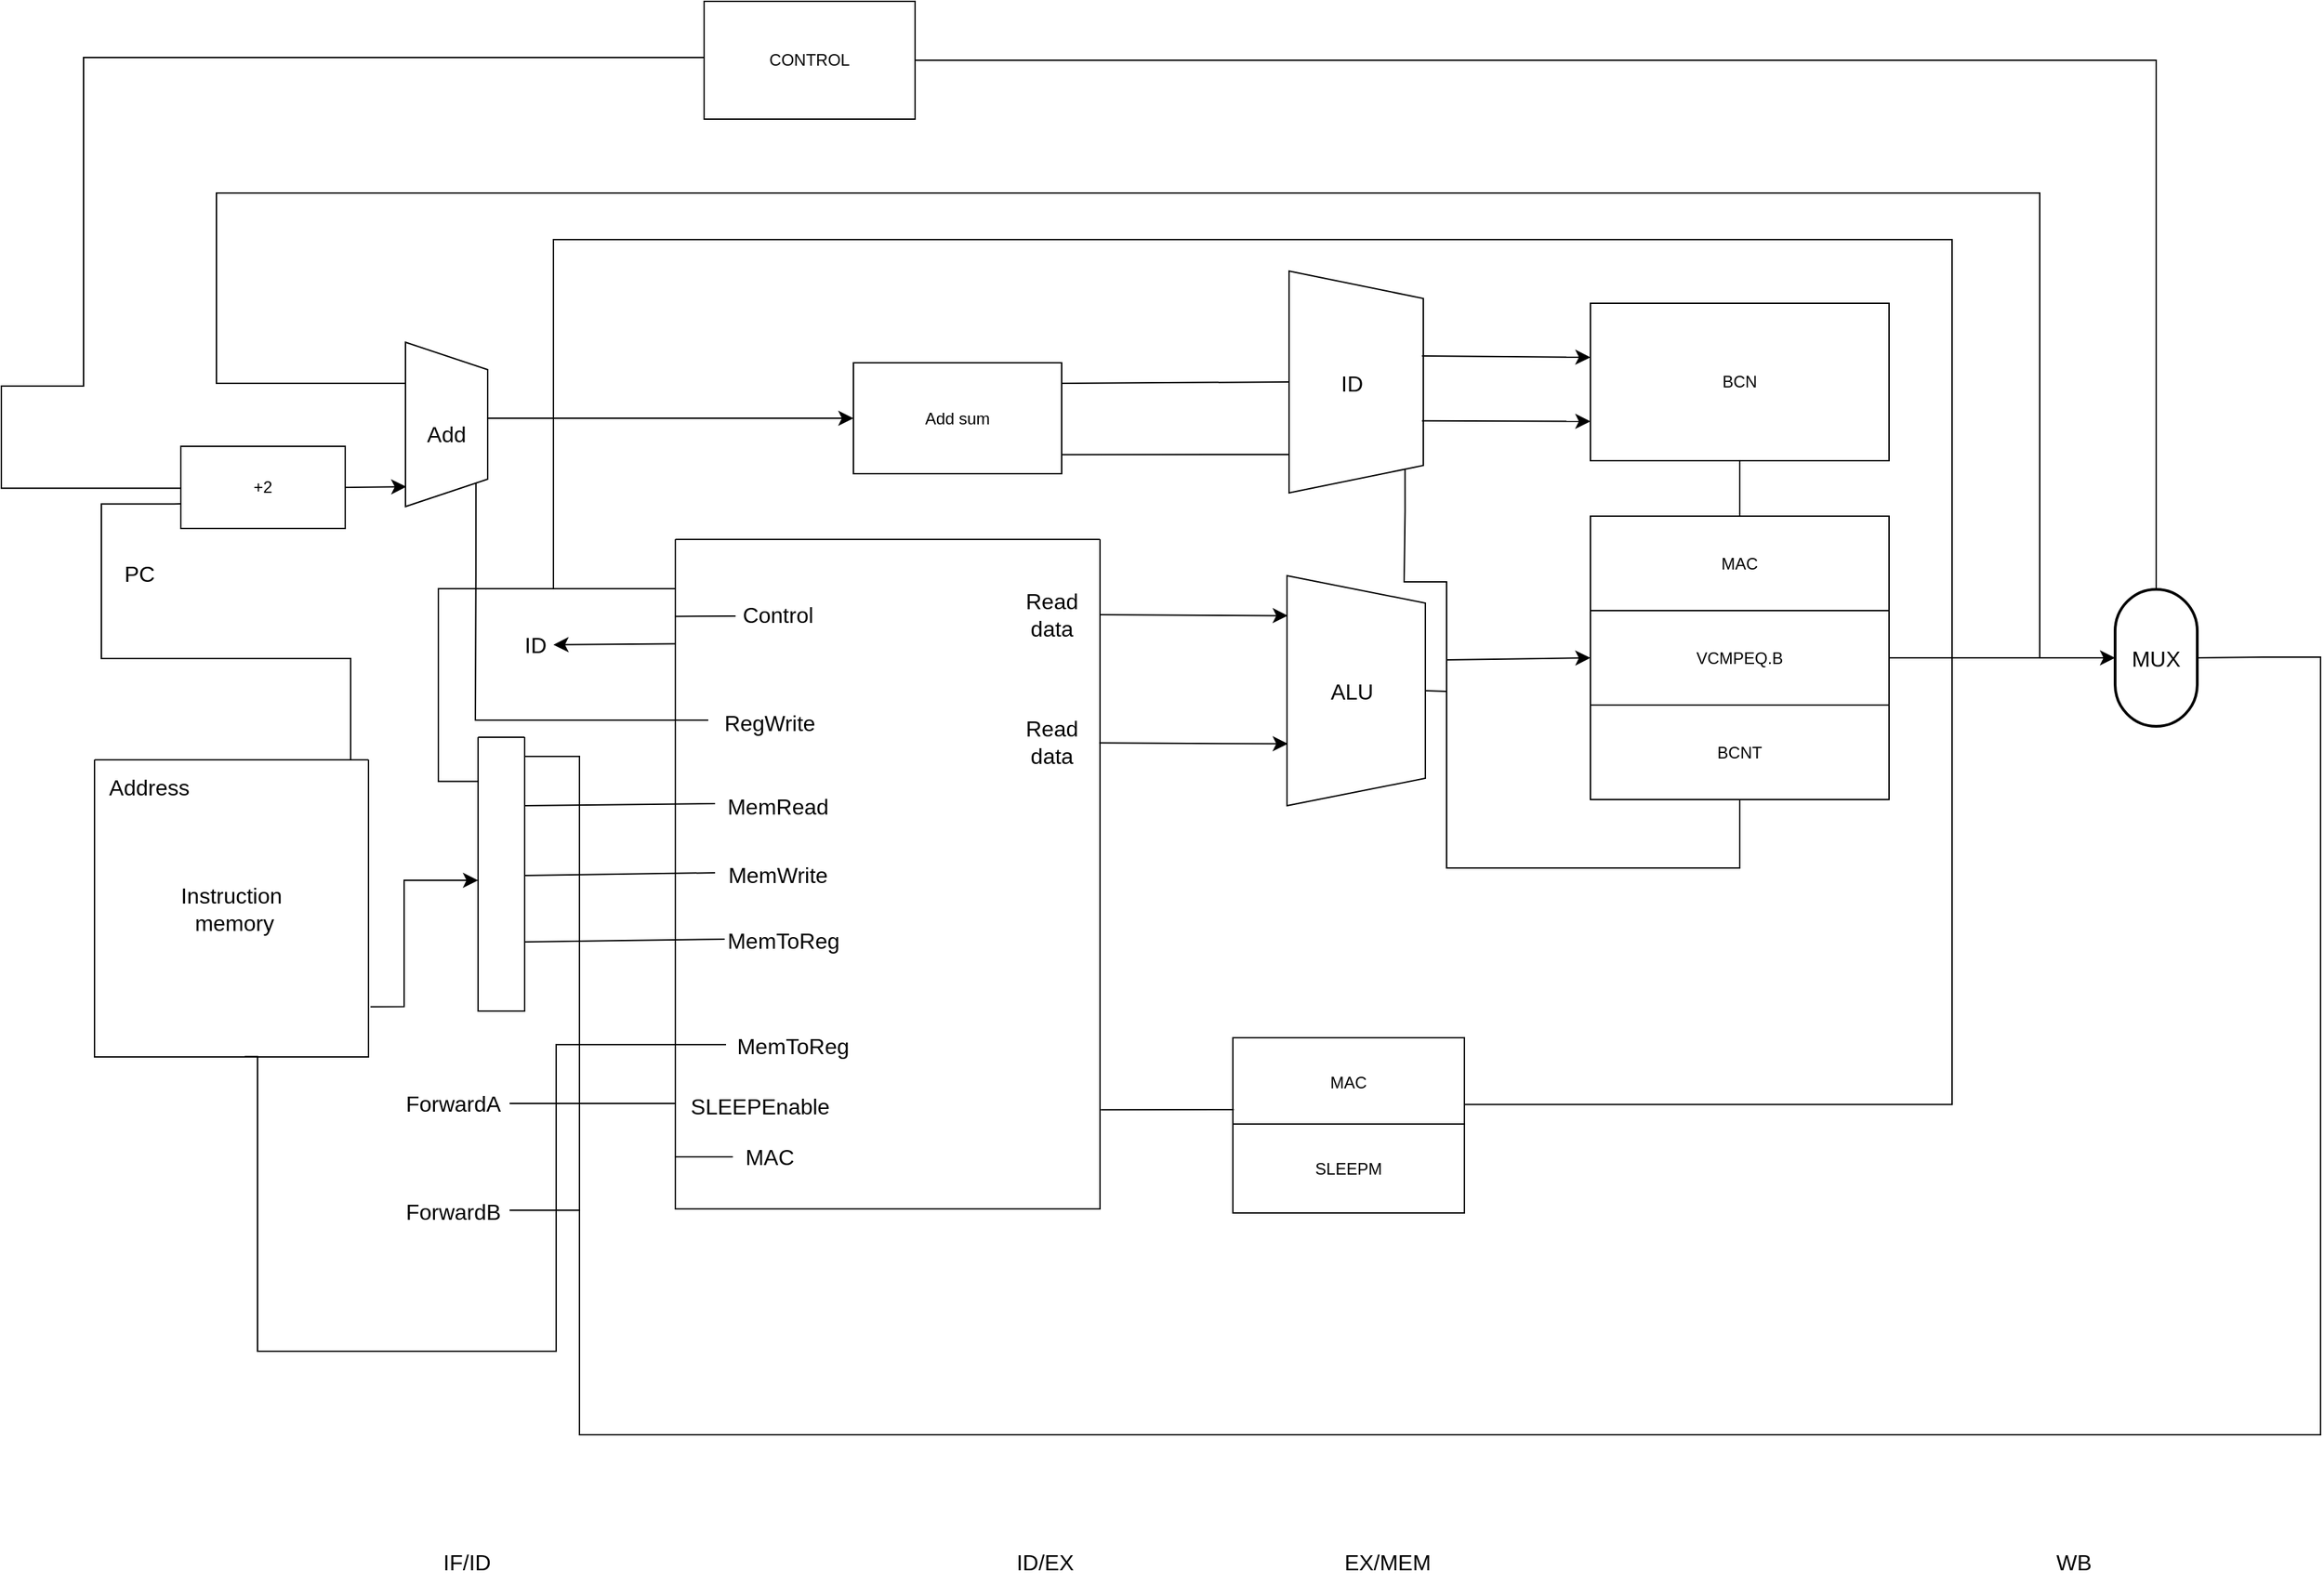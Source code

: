 <mxfile version="28.2.8">
  <diagram name="Page-1" id="KvdEYEp97jdu819t97Au">
    <mxGraphModel dx="1314" dy="897" grid="0" gridSize="10" guides="1" tooltips="1" connect="1" arrows="1" fold="1" page="0" pageScale="1" pageWidth="850" pageHeight="1100" math="0" shadow="0">
      <root>
        <mxCell id="0" />
        <mxCell id="1" parent="0" />
        <mxCell id="zggWD4W0QLflzXtuBPFj-5" value="" style="swimlane;startSize=0;" vertex="1" parent="1">
          <mxGeometry x="-298" y="173" width="310" height="489" as="geometry" />
        </mxCell>
        <mxCell id="zggWD4W0QLflzXtuBPFj-35" value="" style="endArrow=none;html=1;rounded=0;fontSize=12;startSize=8;endSize=8;curved=1;" edge="1" parent="zggWD4W0QLflzXtuBPFj-5">
          <mxGeometry width="50" height="50" relative="1" as="geometry">
            <mxPoint y="451" as="sourcePoint" />
            <mxPoint x="42" y="451" as="targetPoint" />
          </mxGeometry>
        </mxCell>
        <mxCell id="zggWD4W0QLflzXtuBPFj-34" value="" style="endArrow=none;html=1;rounded=0;fontSize=12;startSize=8;endSize=8;curved=1;" edge="1" parent="zggWD4W0QLflzXtuBPFj-5">
          <mxGeometry width="50" height="50" relative="1" as="geometry">
            <mxPoint x="-121" y="412" as="sourcePoint" />
            <mxPoint y="412" as="targetPoint" />
          </mxGeometry>
        </mxCell>
        <mxCell id="zggWD4W0QLflzXtuBPFj-41" value="Control" style="text;html=1;whiteSpace=wrap;strokeColor=none;fillColor=none;align=center;verticalAlign=middle;rounded=0;fontSize=16;" vertex="1" parent="zggWD4W0QLflzXtuBPFj-5">
          <mxGeometry x="45" y="40" width="60" height="30" as="geometry" />
        </mxCell>
        <mxCell id="zggWD4W0QLflzXtuBPFj-42" value="" style="endArrow=none;html=1;rounded=0;fontSize=12;startSize=8;endSize=8;curved=1;exitX=0;exitY=0.115;exitDx=0;exitDy=0;exitPerimeter=0;" edge="1" parent="zggWD4W0QLflzXtuBPFj-5" source="zggWD4W0QLflzXtuBPFj-5">
          <mxGeometry width="50" height="50" relative="1" as="geometry">
            <mxPoint x="40" y="227" as="sourcePoint" />
            <mxPoint x="44" y="56" as="targetPoint" />
          </mxGeometry>
        </mxCell>
        <mxCell id="zggWD4W0QLflzXtuBPFj-43" value="MAC" style="text;html=1;whiteSpace=wrap;strokeColor=none;fillColor=none;align=center;verticalAlign=middle;rounded=0;fontSize=16;" vertex="1" parent="zggWD4W0QLflzXtuBPFj-5">
          <mxGeometry x="39" y="436" width="60" height="30" as="geometry" />
        </mxCell>
        <mxCell id="zggWD4W0QLflzXtuBPFj-44" value="SLEEPEnable" style="text;html=1;whiteSpace=wrap;strokeColor=none;fillColor=none;align=center;verticalAlign=middle;rounded=0;fontSize=16;" vertex="1" parent="zggWD4W0QLflzXtuBPFj-5">
          <mxGeometry x="32" y="399" width="60" height="30" as="geometry" />
        </mxCell>
        <mxCell id="zggWD4W0QLflzXtuBPFj-45" value="MemToReg" style="text;html=1;whiteSpace=wrap;strokeColor=none;fillColor=none;align=center;verticalAlign=middle;rounded=0;fontSize=16;" vertex="1" parent="zggWD4W0QLflzXtuBPFj-5">
          <mxGeometry x="56" y="355" width="60" height="30" as="geometry" />
        </mxCell>
        <mxCell id="zggWD4W0QLflzXtuBPFj-46" value="MemToReg" style="text;html=1;whiteSpace=wrap;strokeColor=none;fillColor=none;align=center;verticalAlign=middle;rounded=0;fontSize=16;" vertex="1" parent="zggWD4W0QLflzXtuBPFj-5">
          <mxGeometry x="49" y="278" width="60" height="30" as="geometry" />
        </mxCell>
        <mxCell id="zggWD4W0QLflzXtuBPFj-47" value="MemWrite" style="text;html=1;whiteSpace=wrap;strokeColor=none;fillColor=none;align=center;verticalAlign=middle;rounded=0;fontSize=16;" vertex="1" parent="zggWD4W0QLflzXtuBPFj-5">
          <mxGeometry x="45" y="229.5" width="60" height="30" as="geometry" />
        </mxCell>
        <mxCell id="zggWD4W0QLflzXtuBPFj-48" value="MemRead" style="text;html=1;whiteSpace=wrap;strokeColor=none;fillColor=none;align=center;verticalAlign=middle;rounded=0;fontSize=16;" vertex="1" parent="zggWD4W0QLflzXtuBPFj-5">
          <mxGeometry x="45" y="180" width="60" height="30" as="geometry" />
        </mxCell>
        <mxCell id="zggWD4W0QLflzXtuBPFj-49" value="RegWrite" style="text;html=1;whiteSpace=wrap;strokeColor=none;fillColor=none;align=center;verticalAlign=middle;rounded=0;fontSize=16;" vertex="1" parent="zggWD4W0QLflzXtuBPFj-5">
          <mxGeometry x="39" y="119" width="60" height="30" as="geometry" />
        </mxCell>
        <mxCell id="zggWD4W0QLflzXtuBPFj-84" value="Read data" style="text;html=1;whiteSpace=wrap;strokeColor=none;fillColor=none;align=center;verticalAlign=middle;rounded=0;fontSize=16;" vertex="1" parent="zggWD4W0QLflzXtuBPFj-5">
          <mxGeometry x="245" y="40" width="60" height="30" as="geometry" />
        </mxCell>
        <mxCell id="zggWD4W0QLflzXtuBPFj-85" value="Read data" style="text;html=1;whiteSpace=wrap;strokeColor=none;fillColor=none;align=center;verticalAlign=middle;rounded=0;fontSize=16;" vertex="1" parent="zggWD4W0QLflzXtuBPFj-5">
          <mxGeometry x="245" y="133" width="60" height="30" as="geometry" />
        </mxCell>
        <mxCell id="zggWD4W0QLflzXtuBPFj-6" value="" style="swimlane;startSize=0;" vertex="1" parent="1">
          <mxGeometry x="-722" y="334" width="200" height="217" as="geometry" />
        </mxCell>
        <mxCell id="zggWD4W0QLflzXtuBPFj-17" value="Instruction&lt;div&gt;&amp;nbsp;memory&lt;/div&gt;" style="text;html=1;whiteSpace=wrap;strokeColor=none;fillColor=none;align=center;verticalAlign=middle;rounded=0;fontSize=16;" vertex="1" parent="zggWD4W0QLflzXtuBPFj-6">
          <mxGeometry x="53" y="93.5" width="94" height="30" as="geometry" />
        </mxCell>
        <mxCell id="zggWD4W0QLflzXtuBPFj-83" value="Address" style="text;html=1;whiteSpace=wrap;strokeColor=none;fillColor=none;align=center;verticalAlign=middle;rounded=0;fontSize=16;" vertex="1" parent="zggWD4W0QLflzXtuBPFj-6">
          <mxGeometry x="10" y="5" width="60" height="30" as="geometry" />
        </mxCell>
        <mxCell id="zggWD4W0QLflzXtuBPFj-7" value="" style="endArrow=classic;html=1;rounded=0;fontSize=12;startSize=8;endSize=8;curved=1;entryX=0.731;entryY=0.994;entryDx=0;entryDy=0;entryPerimeter=0;exitX=0.998;exitY=0.304;exitDx=0;exitDy=0;exitPerimeter=0;" edge="1" parent="1" source="zggWD4W0QLflzXtuBPFj-5" target="zggWD4W0QLflzXtuBPFj-52">
          <mxGeometry width="50" height="50" relative="1" as="geometry">
            <mxPoint x="11" y="321" as="sourcePoint" />
            <mxPoint x="145.23" y="322.82" as="targetPoint" />
          </mxGeometry>
        </mxCell>
        <mxCell id="zggWD4W0QLflzXtuBPFj-8" value="" style="endArrow=classic;html=1;rounded=0;fontSize=12;startSize=8;endSize=8;curved=1;entryX=0.174;entryY=0.994;entryDx=0;entryDy=0;entryPerimeter=0;exitX=0.998;exitY=0.304;exitDx=0;exitDy=0;exitPerimeter=0;" edge="1" parent="1" target="zggWD4W0QLflzXtuBPFj-52">
          <mxGeometry width="50" height="50" relative="1" as="geometry">
            <mxPoint x="12" y="228" as="sourcePoint" />
            <mxPoint x="146" y="229" as="targetPoint" />
          </mxGeometry>
        </mxCell>
        <mxCell id="zggWD4W0QLflzXtuBPFj-9" value="Add sum" style="rounded=0;whiteSpace=wrap;html=1;" vertex="1" parent="1">
          <mxGeometry x="-168" y="44" width="152" height="81" as="geometry" />
        </mxCell>
        <mxCell id="zggWD4W0QLflzXtuBPFj-10" value="" style="endArrow=none;html=1;rounded=0;fontSize=12;startSize=8;endSize=8;curved=1;entryX=0.827;entryY=1.004;entryDx=0;entryDy=0;entryPerimeter=0;exitX=1.003;exitY=0.864;exitDx=0;exitDy=0;exitPerimeter=0;" edge="1" parent="1" target="zggWD4W0QLflzXtuBPFj-51">
          <mxGeometry width="50" height="50" relative="1" as="geometry">
            <mxPoint x="-16.004" y="111.104" as="sourcePoint" />
            <mxPoint x="72.9" y="110" as="targetPoint" />
          </mxGeometry>
        </mxCell>
        <mxCell id="zggWD4W0QLflzXtuBPFj-11" value="" style="endArrow=none;html=1;rounded=0;fontSize=12;startSize=8;endSize=8;curved=1;entryX=0.5;entryY=1;entryDx=0;entryDy=0;exitX=1.003;exitY=0.864;exitDx=0;exitDy=0;exitPerimeter=0;" edge="1" parent="1" target="zggWD4W0QLflzXtuBPFj-51">
          <mxGeometry width="50" height="50" relative="1" as="geometry">
            <mxPoint x="-16" y="59" as="sourcePoint" />
            <mxPoint x="73" y="58" as="targetPoint" />
          </mxGeometry>
        </mxCell>
        <mxCell id="zggWD4W0QLflzXtuBPFj-12" value="" style="swimlane;startSize=0;" vertex="1" parent="1">
          <mxGeometry x="-442" y="317.5" width="34" height="200" as="geometry" />
        </mxCell>
        <mxCell id="zggWD4W0QLflzXtuBPFj-13" value="" style="endArrow=none;html=1;rounded=0;fontSize=12;startSize=8;endSize=8;curved=1;exitX=1;exitY=0.25;exitDx=0;exitDy=0;" edge="1" parent="1" source="zggWD4W0QLflzXtuBPFj-12">
          <mxGeometry width="50" height="50" relative="1" as="geometry">
            <mxPoint x="-371" y="370" as="sourcePoint" />
            <mxPoint x="-269" y="366" as="targetPoint" />
          </mxGeometry>
        </mxCell>
        <mxCell id="zggWD4W0QLflzXtuBPFj-14" value="" style="endArrow=none;html=1;rounded=0;fontSize=12;startSize=8;endSize=8;curved=1;exitX=1;exitY=0.25;exitDx=0;exitDy=0;" edge="1" parent="1">
          <mxGeometry width="50" height="50" relative="1" as="geometry">
            <mxPoint x="-408" y="418.5" as="sourcePoint" />
            <mxPoint x="-269" y="416.5" as="targetPoint" />
          </mxGeometry>
        </mxCell>
        <mxCell id="zggWD4W0QLflzXtuBPFj-15" value="" style="endArrow=none;html=1;rounded=0;fontSize=12;startSize=8;endSize=8;curved=1;exitX=1;exitY=0.25;exitDx=0;exitDy=0;" edge="1" parent="1">
          <mxGeometry width="50" height="50" relative="1" as="geometry">
            <mxPoint x="-408" y="467" as="sourcePoint" />
            <mxPoint x="-262" y="465" as="targetPoint" />
          </mxGeometry>
        </mxCell>
        <mxCell id="zggWD4W0QLflzXtuBPFj-16" value="" style="endArrow=classic;html=1;rounded=0;fontSize=12;startSize=8;endSize=8;edgeStyle=orthogonalEdgeStyle;exitX=1.007;exitY=0.831;exitDx=0;exitDy=0;exitPerimeter=0;" edge="1" parent="1" source="zggWD4W0QLflzXtuBPFj-6" target="zggWD4W0QLflzXtuBPFj-12">
          <mxGeometry width="50" height="50" relative="1" as="geometry">
            <mxPoint x="-513" y="514" as="sourcePoint" />
            <mxPoint x="-452" y="464" as="targetPoint" />
            <Array as="points">
              <mxPoint x="-496" y="514" />
              <mxPoint x="-496" y="422" />
            </Array>
          </mxGeometry>
        </mxCell>
        <mxCell id="zggWD4W0QLflzXtuBPFj-18" style="edgeStyle=none;curved=1;rounded=0;orthogonalLoop=1;jettySize=auto;html=1;entryX=0.5;entryY=0;entryDx=0;entryDy=0;fontSize=12;startSize=8;endSize=8;" edge="1" parent="1" source="zggWD4W0QLflzXtuBPFj-6" target="zggWD4W0QLflzXtuBPFj-6">
          <mxGeometry relative="1" as="geometry" />
        </mxCell>
        <mxCell id="zggWD4W0QLflzXtuBPFj-19" value="+2" style="rounded=0;whiteSpace=wrap;html=1;" vertex="1" parent="1">
          <mxGeometry x="-659" y="105" width="120" height="60" as="geometry" />
        </mxCell>
        <mxCell id="zggWD4W0QLflzXtuBPFj-20" value="" style="endArrow=none;html=1;rounded=0;fontSize=12;startSize=8;endSize=8;edgeStyle=orthogonalEdgeStyle;exitX=0.891;exitY=0;exitDx=0;exitDy=0;exitPerimeter=0;entryX=-0.001;entryY=0.701;entryDx=0;entryDy=0;entryPerimeter=0;" edge="1" parent="1" source="zggWD4W0QLflzXtuBPFj-6" target="zggWD4W0QLflzXtuBPFj-19">
          <mxGeometry width="50" height="50" relative="1" as="geometry">
            <mxPoint x="-535" y="281" as="sourcePoint" />
            <mxPoint x="-683" y="148" as="targetPoint" />
            <Array as="points">
              <mxPoint x="-535" y="260" />
              <mxPoint x="-717" y="260" />
              <mxPoint x="-717" y="147" />
            </Array>
          </mxGeometry>
        </mxCell>
        <mxCell id="zggWD4W0QLflzXtuBPFj-21" value="PC" style="text;html=1;whiteSpace=wrap;strokeColor=none;fillColor=none;align=center;verticalAlign=middle;rounded=0;fontSize=16;" vertex="1" parent="1">
          <mxGeometry x="-719" y="183" width="60" height="30" as="geometry" />
        </mxCell>
        <mxCell id="zggWD4W0QLflzXtuBPFj-22" value="" style="shape=trapezoid;perimeter=trapezoidPerimeter;whiteSpace=wrap;html=1;fixedSize=1;rotation=90;" vertex="1" parent="1">
          <mxGeometry x="-525" y="59" width="120" height="60" as="geometry" />
        </mxCell>
        <mxCell id="zggWD4W0QLflzXtuBPFj-23" value="" style="endArrow=none;html=1;rounded=0;fontSize=12;startSize=8;endSize=8;edgeStyle=orthogonalEdgeStyle;exitX=1;exitY=0;exitDx=0;exitDy=0;" edge="1" parent="1" source="zggWD4W0QLflzXtuBPFj-22">
          <mxGeometry width="50" height="50" relative="1" as="geometry">
            <mxPoint x="-446" y="184" as="sourcePoint" />
            <mxPoint x="-274" y="305" as="targetPoint" />
            <Array as="points">
              <mxPoint x="-444" y="198" />
              <mxPoint x="-444" y="305" />
              <mxPoint x="-276" y="305" />
            </Array>
          </mxGeometry>
        </mxCell>
        <mxCell id="zggWD4W0QLflzXtuBPFj-24" value="" style="endArrow=classic;html=1;rounded=0;fontSize=12;startSize=8;endSize=8;curved=1;exitX=-0.001;exitY=0.156;exitDx=0;exitDy=0;exitPerimeter=0;" edge="1" parent="1" source="zggWD4W0QLflzXtuBPFj-5">
          <mxGeometry width="50" height="50" relative="1" as="geometry">
            <mxPoint x="-490" y="357" as="sourcePoint" />
            <mxPoint x="-387" y="250" as="targetPoint" />
          </mxGeometry>
        </mxCell>
        <mxCell id="zggWD4W0QLflzXtuBPFj-25" value="ID" style="text;html=1;whiteSpace=wrap;strokeColor=none;fillColor=none;align=center;verticalAlign=middle;rounded=0;fontSize=16;" vertex="1" parent="1">
          <mxGeometry x="-430" y="235" width="60" height="30" as="geometry" />
        </mxCell>
        <mxCell id="zggWD4W0QLflzXtuBPFj-27" value="" style="endArrow=classic;html=1;rounded=0;fontSize=12;startSize=8;endSize=8;curved=1;entryX=0;entryY=0.5;entryDx=0;entryDy=0;exitX=0.463;exitY=0.007;exitDx=0;exitDy=0;exitPerimeter=0;" edge="1" parent="1" source="zggWD4W0QLflzXtuBPFj-22" target="zggWD4W0QLflzXtuBPFj-9">
          <mxGeometry width="50" height="50" relative="1" as="geometry">
            <mxPoint x="-202" y="221" as="sourcePoint" />
            <mxPoint x="-152" y="171" as="targetPoint" />
          </mxGeometry>
        </mxCell>
        <mxCell id="zggWD4W0QLflzXtuBPFj-28" value="" style="endArrow=none;html=1;rounded=0;fontSize=12;startSize=8;endSize=8;edgeStyle=orthogonalEdgeStyle;exitX=-0.015;exitY=0.161;exitDx=0;exitDy=0;exitPerimeter=0;" edge="1" parent="1" source="zggWD4W0QLflzXtuBPFj-12">
          <mxGeometry width="50" height="50" relative="1" as="geometry">
            <mxPoint x="-479" y="349" as="sourcePoint" />
            <mxPoint x="-298" y="209" as="targetPoint" />
            <Array as="points">
              <mxPoint x="-471" y="350" />
              <mxPoint x="-471" y="209" />
            </Array>
          </mxGeometry>
        </mxCell>
        <mxCell id="zggWD4W0QLflzXtuBPFj-29" value="" style="endArrow=classic;html=1;rounded=0;fontSize=12;startSize=8;endSize=8;curved=1;exitX=1;exitY=0.5;exitDx=0;exitDy=0;entryX=0.879;entryY=0.99;entryDx=0;entryDy=0;entryPerimeter=0;" edge="1" parent="1" source="zggWD4W0QLflzXtuBPFj-19" target="zggWD4W0QLflzXtuBPFj-22">
          <mxGeometry width="50" height="50" relative="1" as="geometry">
            <mxPoint x="-602" y="346" as="sourcePoint" />
            <mxPoint x="-552" y="296" as="targetPoint" />
          </mxGeometry>
        </mxCell>
        <mxCell id="zggWD4W0QLflzXtuBPFj-30" value="" style="endArrow=none;html=1;rounded=0;fontSize=12;startSize=8;endSize=8;edgeStyle=orthogonalEdgeStyle;exitX=0.996;exitY=0.07;exitDx=0;exitDy=0;exitPerimeter=0;entryX=0.5;entryY=0;entryDx=0;entryDy=0;entryPerimeter=0;" edge="1" parent="1" source="zggWD4W0QLflzXtuBPFj-12" target="zggWD4W0QLflzXtuBPFj-73">
          <mxGeometry width="50" height="50" relative="1" as="geometry">
            <mxPoint x="-334" y="329" as="sourcePoint" />
            <mxPoint x="866" y="255" as="targetPoint" />
            <Array as="points">
              <mxPoint x="-368" y="332" />
              <mxPoint x="-368" y="827" />
              <mxPoint x="903" y="827" />
              <mxPoint x="903" y="259" />
              <mxPoint x="866" y="259" />
            </Array>
          </mxGeometry>
        </mxCell>
        <mxCell id="zggWD4W0QLflzXtuBPFj-33" value="" style="endArrow=none;html=1;rounded=0;fontSize=12;startSize=8;endSize=8;edgeStyle=orthogonalEdgeStyle;entryX=0.548;entryY=0.999;entryDx=0;entryDy=0;entryPerimeter=0;" edge="1" parent="1" target="zggWD4W0QLflzXtuBPFj-6">
          <mxGeometry width="50" height="50" relative="1" as="geometry">
            <mxPoint x="-261" y="542" as="sourcePoint" />
            <mxPoint x="-521" y="586" as="targetPoint" />
            <Array as="points">
              <mxPoint x="-261" y="542" />
              <mxPoint x="-385" y="542" />
              <mxPoint x="-385" y="766" />
              <mxPoint x="-603" y="766" />
            </Array>
          </mxGeometry>
        </mxCell>
        <mxCell id="zggWD4W0QLflzXtuBPFj-37" value="ForwardA" style="text;html=1;whiteSpace=wrap;strokeColor=none;fillColor=none;align=center;verticalAlign=middle;rounded=0;fontSize=16;" vertex="1" parent="1">
          <mxGeometry x="-490" y="570" width="60" height="30" as="geometry" />
        </mxCell>
        <mxCell id="zggWD4W0QLflzXtuBPFj-39" value="ForwardB" style="text;html=1;whiteSpace=wrap;strokeColor=none;fillColor=none;align=center;verticalAlign=middle;rounded=0;fontSize=16;" vertex="1" parent="1">
          <mxGeometry x="-490" y="649" width="60" height="30" as="geometry" />
        </mxCell>
        <mxCell id="zggWD4W0QLflzXtuBPFj-40" value="" style="endArrow=none;html=1;rounded=0;fontSize=12;startSize=8;endSize=8;curved=1;" edge="1" parent="1">
          <mxGeometry width="50" height="50" relative="1" as="geometry">
            <mxPoint x="-419" y="663" as="sourcePoint" />
            <mxPoint x="-368" y="663" as="targetPoint" />
          </mxGeometry>
        </mxCell>
        <mxCell id="zggWD4W0QLflzXtuBPFj-51" value="" style="shape=trapezoid;perimeter=trapezoidPerimeter;whiteSpace=wrap;html=1;fixedSize=1;rotation=90;" vertex="1" parent="1">
          <mxGeometry x="118" y="9" width="162" height="98" as="geometry" />
        </mxCell>
        <mxCell id="zggWD4W0QLflzXtuBPFj-52" value="" style="shape=trapezoid;perimeter=trapezoidPerimeter;whiteSpace=wrap;html=1;fixedSize=1;rotation=90;" vertex="1" parent="1">
          <mxGeometry x="115" y="233" width="168" height="101" as="geometry" />
        </mxCell>
        <mxCell id="zggWD4W0QLflzXtuBPFj-55" value="BCN" style="rounded=0;whiteSpace=wrap;html=1;" vertex="1" parent="1">
          <mxGeometry x="370" y="0.5" width="218" height="115" as="geometry" />
        </mxCell>
        <mxCell id="zggWD4W0QLflzXtuBPFj-57" value="" style="endArrow=classic;html=1;rounded=0;fontSize=12;startSize=8;endSize=8;curved=1;exitX=0.675;exitY=0.01;exitDx=0;exitDy=0;exitPerimeter=0;entryX=0;entryY=0.75;entryDx=0;entryDy=0;" edge="1" parent="1" source="zggWD4W0QLflzXtuBPFj-51" target="zggWD4W0QLflzXtuBPFj-55">
          <mxGeometry width="50" height="50" relative="1" as="geometry">
            <mxPoint x="298" y="238" as="sourcePoint" />
            <mxPoint x="348" y="188" as="targetPoint" />
          </mxGeometry>
        </mxCell>
        <mxCell id="zggWD4W0QLflzXtuBPFj-58" value="" style="endArrow=classic;html=1;rounded=0;fontSize=12;startSize=8;endSize=8;curved=1;exitX=0.675;exitY=0.01;exitDx=0;exitDy=0;exitPerimeter=0;entryX=0;entryY=0.75;entryDx=0;entryDy=0;" edge="1" parent="1">
          <mxGeometry width="50" height="50" relative="1" as="geometry">
            <mxPoint x="247" y="39" as="sourcePoint" />
            <mxPoint x="370" y="40" as="targetPoint" />
          </mxGeometry>
        </mxCell>
        <mxCell id="zggWD4W0QLflzXtuBPFj-60" value="MAC" style="rounded=0;whiteSpace=wrap;html=1;" vertex="1" parent="1">
          <mxGeometry x="370" y="156" width="218" height="69" as="geometry" />
        </mxCell>
        <mxCell id="zggWD4W0QLflzXtuBPFj-61" value="VCMPEQ.B" style="rounded=0;whiteSpace=wrap;html=1;" vertex="1" parent="1">
          <mxGeometry x="370" y="225" width="218" height="69" as="geometry" />
        </mxCell>
        <mxCell id="zggWD4W0QLflzXtuBPFj-62" value="BCNT" style="rounded=0;whiteSpace=wrap;html=1;" vertex="1" parent="1">
          <mxGeometry x="370" y="294" width="218" height="69" as="geometry" />
        </mxCell>
        <mxCell id="zggWD4W0QLflzXtuBPFj-63" value="" style="endArrow=none;html=1;rounded=0;fontSize=12;startSize=8;endSize=8;edgeStyle=orthogonalEdgeStyle;exitX=0.893;exitY=0.136;exitDx=0;exitDy=0;exitPerimeter=0;entryX=0.5;entryY=1;entryDx=0;entryDy=0;" edge="1" parent="1" source="zggWD4W0QLflzXtuBPFj-51" target="zggWD4W0QLflzXtuBPFj-62">
          <mxGeometry width="50" height="50" relative="1" as="geometry">
            <mxPoint x="228" y="141" as="sourcePoint" />
            <mxPoint x="444" y="422" as="targetPoint" />
            <Array as="points">
              <mxPoint x="235" y="152" />
              <mxPoint x="234" y="152" />
              <mxPoint x="234" y="204" />
              <mxPoint x="265" y="204" />
              <mxPoint x="265" y="413" />
              <mxPoint x="479" y="413" />
            </Array>
          </mxGeometry>
        </mxCell>
        <mxCell id="zggWD4W0QLflzXtuBPFj-65" value="" style="endArrow=none;html=1;rounded=0;fontSize=12;startSize=8;endSize=8;curved=1;exitX=0.5;exitY=0;exitDx=0;exitDy=0;" edge="1" parent="1" source="zggWD4W0QLflzXtuBPFj-52">
          <mxGeometry width="50" height="50" relative="1" as="geometry">
            <mxPoint x="243" y="369" as="sourcePoint" />
            <mxPoint x="265" y="284" as="targetPoint" />
          </mxGeometry>
        </mxCell>
        <mxCell id="zggWD4W0QLflzXtuBPFj-66" value="" style="endArrow=classic;html=1;rounded=0;fontSize=12;startSize=8;endSize=8;curved=1;entryX=0;entryY=0.5;entryDx=0;entryDy=0;" edge="1" parent="1" target="zggWD4W0QLflzXtuBPFj-61">
          <mxGeometry width="50" height="50" relative="1" as="geometry">
            <mxPoint x="265" y="261" as="sourcePoint" />
            <mxPoint x="281" y="270" as="targetPoint" />
          </mxGeometry>
        </mxCell>
        <mxCell id="zggWD4W0QLflzXtuBPFj-67" value="MAC" style="rounded=0;whiteSpace=wrap;html=1;" vertex="1" parent="1">
          <mxGeometry x="109" y="537" width="169" height="65" as="geometry" />
        </mxCell>
        <mxCell id="zggWD4W0QLflzXtuBPFj-68" value="SLEEPM" style="rounded=0;whiteSpace=wrap;html=1;" vertex="1" parent="1">
          <mxGeometry x="109" y="600" width="169" height="65" as="geometry" />
        </mxCell>
        <mxCell id="zggWD4W0QLflzXtuBPFj-69" value="" style="endArrow=none;html=1;rounded=0;fontSize=12;startSize=8;endSize=8;curved=1;exitX=1.002;exitY=0.852;exitDx=0;exitDy=0;exitPerimeter=0;entryX=0.004;entryY=0.808;entryDx=0;entryDy=0;entryPerimeter=0;" edge="1" parent="1" source="zggWD4W0QLflzXtuBPFj-5" target="zggWD4W0QLflzXtuBPFj-67">
          <mxGeometry width="50" height="50" relative="1" as="geometry">
            <mxPoint x="251" y="485" as="sourcePoint" />
            <mxPoint x="108" y="590" as="targetPoint" />
          </mxGeometry>
        </mxCell>
        <mxCell id="zggWD4W0QLflzXtuBPFj-71" value="" style="endArrow=classic;html=1;rounded=0;fontSize=12;startSize=8;endSize=8;curved=1;exitX=1;exitY=0.5;exitDx=0;exitDy=0;entryX=0.5;entryY=1;entryDx=0;entryDy=0;entryPerimeter=0;" edge="1" parent="1" source="zggWD4W0QLflzXtuBPFj-61" target="zggWD4W0QLflzXtuBPFj-73">
          <mxGeometry width="50" height="50" relative="1" as="geometry">
            <mxPoint x="386" y="289" as="sourcePoint" />
            <mxPoint x="702" y="259.5" as="targetPoint" />
          </mxGeometry>
        </mxCell>
        <mxCell id="zggWD4W0QLflzXtuBPFj-72" value="" style="endArrow=none;html=1;rounded=0;fontSize=12;startSize=8;endSize=8;curved=1;entryX=0.5;entryY=1;entryDx=0;entryDy=0;exitX=0.5;exitY=0;exitDx=0;exitDy=0;" edge="1" parent="1" source="zggWD4W0QLflzXtuBPFj-60" target="zggWD4W0QLflzXtuBPFj-55">
          <mxGeometry width="50" height="50" relative="1" as="geometry">
            <mxPoint x="328" y="306" as="sourcePoint" />
            <mxPoint x="378" y="256" as="targetPoint" />
          </mxGeometry>
        </mxCell>
        <mxCell id="zggWD4W0QLflzXtuBPFj-73" value="" style="strokeWidth=2;html=1;shape=mxgraph.flowchart.terminator;whiteSpace=wrap;rotation=90;" vertex="1" parent="1">
          <mxGeometry x="733" y="229.5" width="100" height="60" as="geometry" />
        </mxCell>
        <mxCell id="zggWD4W0QLflzXtuBPFj-75" value="CONTROL" style="rounded=0;whiteSpace=wrap;html=1;" vertex="1" parent="1">
          <mxGeometry x="-277" y="-220" width="154" height="86" as="geometry" />
        </mxCell>
        <mxCell id="zggWD4W0QLflzXtuBPFj-76" value="" style="endArrow=none;html=1;rounded=0;fontSize=12;startSize=8;endSize=8;edgeStyle=orthogonalEdgeStyle;entryX=-0.001;entryY=0.36;entryDx=0;entryDy=0;entryPerimeter=0;exitX=0;exitY=0.372;exitDx=0;exitDy=0;exitPerimeter=0;" edge="1" parent="1">
          <mxGeometry width="50" height="50" relative="1" as="geometry">
            <mxPoint x="-277.0" y="-178.998" as="sourcePoint" />
            <mxPoint x="-659.12" y="135.61" as="targetPoint" />
            <Array as="points">
              <mxPoint x="-730" y="-178.99" />
              <mxPoint x="-730" y="61.01" />
              <mxPoint x="-790" y="61.01" />
              <mxPoint x="-790" y="136.01" />
            </Array>
          </mxGeometry>
        </mxCell>
        <mxCell id="zggWD4W0QLflzXtuBPFj-77" value="" style="endArrow=none;html=1;rounded=0;fontSize=12;startSize=8;endSize=8;edgeStyle=orthogonalEdgeStyle;exitX=1;exitY=0.5;exitDx=0;exitDy=0;entryX=0;entryY=0.5;entryDx=0;entryDy=0;entryPerimeter=0;" edge="1" parent="1" source="zggWD4W0QLflzXtuBPFj-75" target="zggWD4W0QLflzXtuBPFj-73">
          <mxGeometry width="50" height="50" relative="1" as="geometry">
            <mxPoint x="-21" y="60" as="sourcePoint" />
            <mxPoint x="745" y="126" as="targetPoint" />
          </mxGeometry>
        </mxCell>
        <mxCell id="zggWD4W0QLflzXtuBPFj-78" value="" style="endArrow=none;html=1;rounded=0;fontSize=12;startSize=8;endSize=8;edgeStyle=orthogonalEdgeStyle;entryX=0.25;entryY=1;entryDx=0;entryDy=0;" edge="1" parent="1" target="zggWD4W0QLflzXtuBPFj-22">
          <mxGeometry width="50" height="50" relative="1" as="geometry">
            <mxPoint x="698" y="259" as="sourcePoint" />
            <mxPoint x="-633" y="56" as="targetPoint" />
            <Array as="points">
              <mxPoint x="-633" y="-80" />
              <mxPoint x="-633" y="59" />
            </Array>
          </mxGeometry>
        </mxCell>
        <mxCell id="zggWD4W0QLflzXtuBPFj-79" value="" style="endArrow=none;html=1;rounded=0;fontSize=12;startSize=8;endSize=8;edgeStyle=orthogonalEdgeStyle;exitX=1;exitY=0.75;exitDx=0;exitDy=0;" edge="1" parent="1" source="zggWD4W0QLflzXtuBPFj-67">
          <mxGeometry width="50" height="50" relative="1" as="geometry">
            <mxPoint x="634" y="580" as="sourcePoint" />
            <mxPoint x="-387" y="209" as="targetPoint" />
            <Array as="points">
              <mxPoint x="634" y="586" />
              <mxPoint x="634" y="-46" />
              <mxPoint x="-387" y="-46" />
            </Array>
          </mxGeometry>
        </mxCell>
        <mxCell id="zggWD4W0QLflzXtuBPFj-81" value="ALU" style="text;html=1;whiteSpace=wrap;strokeColor=none;fillColor=none;align=center;verticalAlign=middle;rounded=0;fontSize=16;" vertex="1" parent="1">
          <mxGeometry x="166" y="268.5" width="60" height="30" as="geometry" />
        </mxCell>
        <mxCell id="zggWD4W0QLflzXtuBPFj-82" value="MUX" style="text;html=1;whiteSpace=wrap;strokeColor=none;fillColor=none;align=center;verticalAlign=middle;rounded=0;fontSize=16;" vertex="1" parent="1">
          <mxGeometry x="753" y="244.5" width="60" height="30" as="geometry" />
        </mxCell>
        <mxCell id="zggWD4W0QLflzXtuBPFj-87" value="ID" style="text;html=1;whiteSpace=wrap;strokeColor=none;fillColor=none;align=center;verticalAlign=middle;rounded=0;fontSize=16;" vertex="1" parent="1">
          <mxGeometry x="166" y="44" width="60" height="30" as="geometry" />
        </mxCell>
        <mxCell id="zggWD4W0QLflzXtuBPFj-88" value="Add" style="text;html=1;whiteSpace=wrap;strokeColor=none;fillColor=none;align=center;verticalAlign=middle;rounded=0;fontSize=16;" vertex="1" parent="1">
          <mxGeometry x="-495" y="81" width="60" height="30" as="geometry" />
        </mxCell>
        <mxCell id="zggWD4W0QLflzXtuBPFj-89" value="IF/ID" style="text;html=1;whiteSpace=wrap;strokeColor=none;fillColor=none;align=center;verticalAlign=middle;rounded=0;fontSize=16;" vertex="1" parent="1">
          <mxGeometry x="-480" y="905" width="60" height="30" as="geometry" />
        </mxCell>
        <mxCell id="zggWD4W0QLflzXtuBPFj-90" value="ID/EX" style="text;html=1;whiteSpace=wrap;strokeColor=none;fillColor=none;align=center;verticalAlign=middle;rounded=0;fontSize=16;" vertex="1" parent="1">
          <mxGeometry x="-58" y="905" width="60" height="30" as="geometry" />
        </mxCell>
        <mxCell id="zggWD4W0QLflzXtuBPFj-91" value="EX/MEM" style="text;html=1;whiteSpace=wrap;strokeColor=none;fillColor=none;align=center;verticalAlign=middle;rounded=0;fontSize=16;" vertex="1" parent="1">
          <mxGeometry x="192" y="905" width="60" height="30" as="geometry" />
        </mxCell>
        <mxCell id="zggWD4W0QLflzXtuBPFj-92" value="WB" style="text;html=1;whiteSpace=wrap;strokeColor=none;fillColor=none;align=center;verticalAlign=middle;rounded=0;fontSize=16;" vertex="1" parent="1">
          <mxGeometry x="693" y="905" width="60" height="30" as="geometry" />
        </mxCell>
      </root>
    </mxGraphModel>
  </diagram>
</mxfile>
